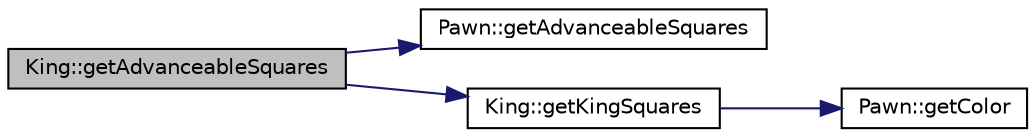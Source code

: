 digraph "King::getAdvanceableSquares"
{
 // LATEX_PDF_SIZE
  bgcolor="transparent";
  edge [fontname="Helvetica",fontsize="10",labelfontname="Helvetica",labelfontsize="10"];
  node [fontname="Helvetica",fontsize="10",shape=record];
  rankdir="LR";
  Node1 [label="King::getAdvanceableSquares",height=0.2,width=0.4,color="black", fillcolor="grey75", style="filled", fontcolor="black",tooltip=" "];
  Node1 -> Node2 [color="midnightblue",fontsize="10",style="solid",fontname="Helvetica"];
  Node2 [label="Pawn::getAdvanceableSquares",height=0.2,width=0.4,color="black",URL="$de/dff/classPawn.html#a9f4a8080acbef499c72508682eba9dd6",tooltip=" "];
  Node1 -> Node3 [color="midnightblue",fontsize="10",style="solid",fontname="Helvetica"];
  Node3 [label="King::getKingSquares",height=0.2,width=0.4,color="black",URL="$d1/db5/classKing.html#a59dc08cd9d88fe15998f59e255fd8fd8",tooltip=" "];
  Node3 -> Node4 [color="midnightblue",fontsize="10",style="solid",fontname="Helvetica"];
  Node4 [label="Pawn::getColor",height=0.2,width=0.4,color="black",URL="$de/dff/classPawn.html#a1d20441a964b5c43ec27a0bafcda56dd",tooltip=" "];
}
